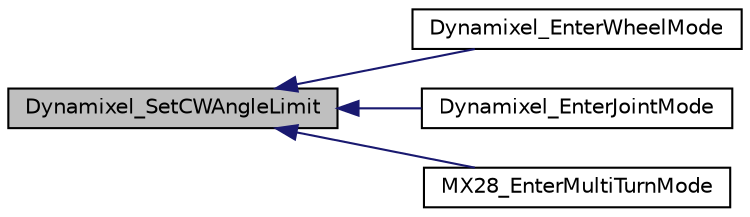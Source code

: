 digraph "Dynamixel_SetCWAngleLimit"
{
  edge [fontname="Helvetica",fontsize="10",labelfontname="Helvetica",labelfontsize="10"];
  node [fontname="Helvetica",fontsize="10",shape=record];
  rankdir="LR";
  Node30 [label="Dynamixel_SetCWAngleLimit",height=0.2,width=0.4,color="black", fillcolor="grey75", style="filled", fontcolor="black"];
  Node30 -> Node31 [dir="back",color="midnightblue",fontsize="10",style="solid",fontname="Helvetica"];
  Node31 [label="Dynamixel_EnterWheelMode",height=0.2,width=0.4,color="black", fillcolor="white", style="filled",URL="$group___dynamixel_protocol_v1_header.html#ga018df076095889475b42e8e21a26dc1e",tooltip="Sets the control registers such that the rotational angle of the motor is not bounded. "];
  Node30 -> Node32 [dir="back",color="midnightblue",fontsize="10",style="solid",fontname="Helvetica"];
  Node32 [label="Dynamixel_EnterJointMode",height=0.2,width=0.4,color="black", fillcolor="white", style="filled",URL="$group___dynamixel_protocol_v1_header.html#ga2d16a19af6f00b284c750b524fa0079f",tooltip="Sets the control registers such that the rotational angle of the motor is constrained between the def..."];
  Node30 -> Node33 [dir="back",color="midnightblue",fontsize="10",style="solid",fontname="Helvetica"];
  Node33 [label="MX28_EnterMultiTurnMode",height=0.2,width=0.4,color="black", fillcolor="white", style="filled",URL="$group___m_x28_header.html#ga7af48559dbbf1774e6dbd04616720075",tooltip="Activates multi-turn mode, which allows the actuator to have a range of controllable position values ..."];
}
